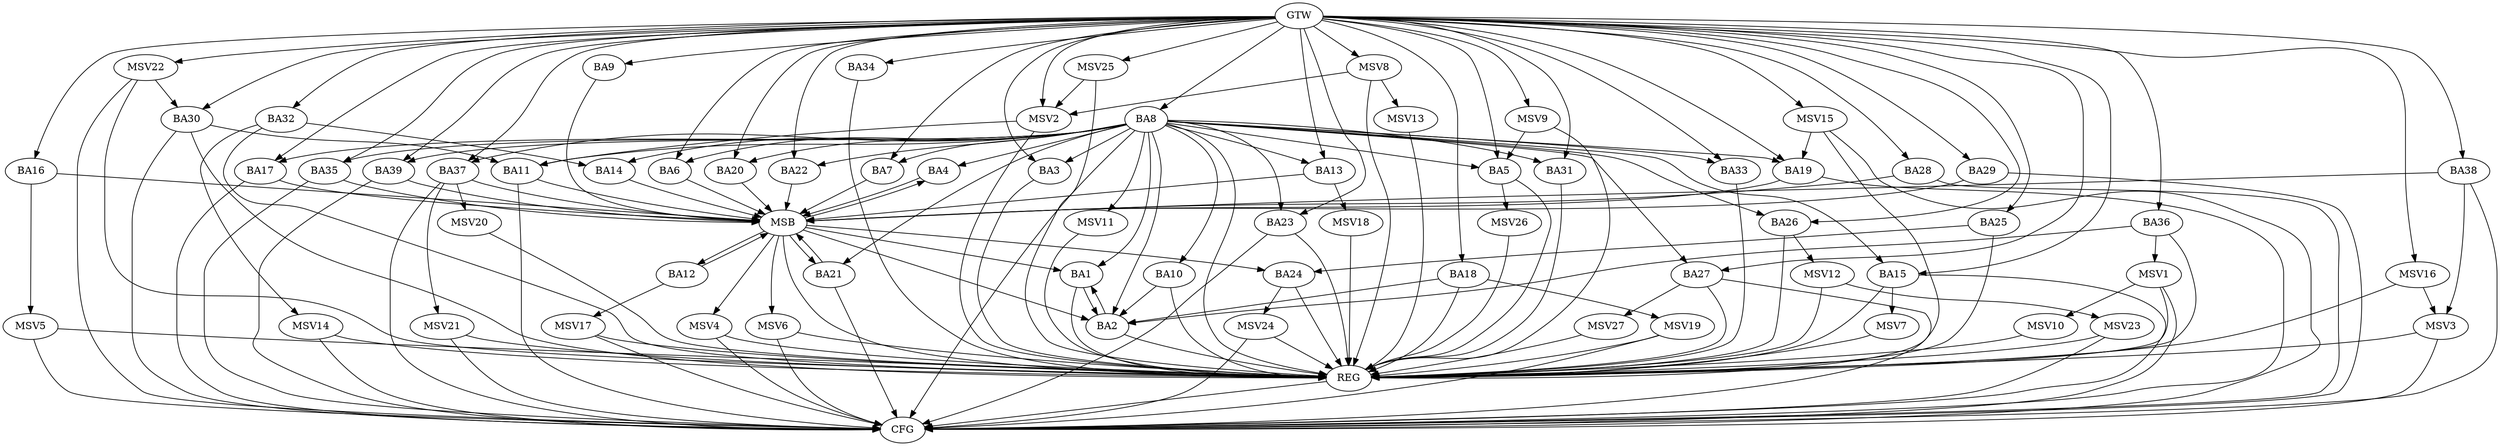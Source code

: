 strict digraph G {
  BA1 [ label="BA1" ];
  BA2 [ label="BA2" ];
  BA3 [ label="BA3" ];
  BA4 [ label="BA4" ];
  BA5 [ label="BA5" ];
  BA6 [ label="BA6" ];
  BA7 [ label="BA7" ];
  BA8 [ label="BA8" ];
  BA9 [ label="BA9" ];
  BA10 [ label="BA10" ];
  BA11 [ label="BA11" ];
  BA12 [ label="BA12" ];
  BA13 [ label="BA13" ];
  BA14 [ label="BA14" ];
  BA15 [ label="BA15" ];
  BA16 [ label="BA16" ];
  BA17 [ label="BA17" ];
  BA18 [ label="BA18" ];
  BA19 [ label="BA19" ];
  BA20 [ label="BA20" ];
  BA21 [ label="BA21" ];
  BA22 [ label="BA22" ];
  BA23 [ label="BA23" ];
  BA24 [ label="BA24" ];
  BA25 [ label="BA25" ];
  BA26 [ label="BA26" ];
  BA27 [ label="BA27" ];
  BA28 [ label="BA28" ];
  BA29 [ label="BA29" ];
  BA30 [ label="BA30" ];
  BA31 [ label="BA31" ];
  BA32 [ label="BA32" ];
  BA33 [ label="BA33" ];
  BA34 [ label="BA34" ];
  BA35 [ label="BA35" ];
  BA36 [ label="BA36" ];
  BA37 [ label="BA37" ];
  BA38 [ label="BA38" ];
  BA39 [ label="BA39" ];
  GTW [ label="GTW" ];
  REG [ label="REG" ];
  MSB [ label="MSB" ];
  CFG [ label="CFG" ];
  MSV1 [ label="MSV1" ];
  MSV2 [ label="MSV2" ];
  MSV3 [ label="MSV3" ];
  MSV4 [ label="MSV4" ];
  MSV5 [ label="MSV5" ];
  MSV6 [ label="MSV6" ];
  MSV7 [ label="MSV7" ];
  MSV8 [ label="MSV8" ];
  MSV9 [ label="MSV9" ];
  MSV10 [ label="MSV10" ];
  MSV11 [ label="MSV11" ];
  MSV12 [ label="MSV12" ];
  MSV13 [ label="MSV13" ];
  MSV14 [ label="MSV14" ];
  MSV15 [ label="MSV15" ];
  MSV16 [ label="MSV16" ];
  MSV17 [ label="MSV17" ];
  MSV18 [ label="MSV18" ];
  MSV19 [ label="MSV19" ];
  MSV20 [ label="MSV20" ];
  MSV21 [ label="MSV21" ];
  MSV22 [ label="MSV22" ];
  MSV23 [ label="MSV23" ];
  MSV24 [ label="MSV24" ];
  MSV25 [ label="MSV25" ];
  MSV26 [ label="MSV26" ];
  MSV27 [ label="MSV27" ];
  BA1 -> BA2;
  BA2 -> BA1;
  BA8 -> BA2;
  BA10 -> BA2;
  BA18 -> BA2;
  BA25 -> BA24;
  BA30 -> BA11;
  BA32 -> BA14;
  BA36 -> BA2;
  GTW -> BA3;
  GTW -> BA5;
  GTW -> BA6;
  GTW -> BA7;
  GTW -> BA8;
  GTW -> BA9;
  GTW -> BA13;
  GTW -> BA15;
  GTW -> BA16;
  GTW -> BA17;
  GTW -> BA18;
  GTW -> BA19;
  GTW -> BA20;
  GTW -> BA22;
  GTW -> BA23;
  GTW -> BA25;
  GTW -> BA26;
  GTW -> BA27;
  GTW -> BA28;
  GTW -> BA29;
  GTW -> BA30;
  GTW -> BA31;
  GTW -> BA32;
  GTW -> BA33;
  GTW -> BA34;
  GTW -> BA35;
  GTW -> BA36;
  GTW -> BA37;
  GTW -> BA38;
  GTW -> BA39;
  BA1 -> REG;
  BA2 -> REG;
  BA3 -> REG;
  BA5 -> REG;
  BA8 -> REG;
  BA10 -> REG;
  BA15 -> REG;
  BA18 -> REG;
  BA23 -> REG;
  BA24 -> REG;
  BA25 -> REG;
  BA26 -> REG;
  BA27 -> REG;
  BA30 -> REG;
  BA31 -> REG;
  BA32 -> REG;
  BA33 -> REG;
  BA34 -> REG;
  BA36 -> REG;
  BA4 -> MSB;
  MSB -> BA1;
  MSB -> REG;
  BA6 -> MSB;
  MSB -> BA2;
  BA7 -> MSB;
  BA9 -> MSB;
  MSB -> BA4;
  BA11 -> MSB;
  BA12 -> MSB;
  BA13 -> MSB;
  BA14 -> MSB;
  BA16 -> MSB;
  BA17 -> MSB;
  BA19 -> MSB;
  MSB -> BA12;
  BA20 -> MSB;
  BA21 -> MSB;
  BA22 -> MSB;
  BA28 -> MSB;
  BA29 -> MSB;
  MSB -> BA24;
  BA35 -> MSB;
  BA37 -> MSB;
  BA38 -> MSB;
  BA39 -> MSB;
  MSB -> BA21;
  BA38 -> CFG;
  BA35 -> CFG;
  BA23 -> CFG;
  BA15 -> CFG;
  BA30 -> CFG;
  BA8 -> CFG;
  BA21 -> CFG;
  BA27 -> CFG;
  BA39 -> CFG;
  BA28 -> CFG;
  BA29 -> CFG;
  BA17 -> CFG;
  BA37 -> CFG;
  BA11 -> CFG;
  BA19 -> CFG;
  REG -> CFG;
  BA8 -> BA11;
  BA8 -> BA15;
  BA8 -> BA26;
  BA8 -> BA13;
  BA8 -> BA39;
  BA8 -> BA6;
  BA8 -> BA21;
  BA8 -> BA23;
  BA8 -> BA20;
  BA8 -> BA4;
  BA8 -> BA33;
  BA8 -> BA22;
  BA8 -> BA1;
  BA8 -> BA27;
  BA8 -> BA3;
  BA8 -> BA19;
  BA8 -> BA7;
  BA8 -> BA14;
  BA8 -> BA31;
  BA8 -> BA35;
  BA8 -> BA37;
  BA8 -> BA5;
  BA8 -> BA17;
  BA8 -> BA10;
  BA36 -> MSV1;
  MSV1 -> REG;
  MSV1 -> CFG;
  MSV2 -> BA11;
  GTW -> MSV2;
  MSV2 -> REG;
  BA38 -> MSV3;
  MSV3 -> REG;
  MSV3 -> CFG;
  MSB -> MSV4;
  MSV4 -> REG;
  MSV4 -> CFG;
  BA16 -> MSV5;
  MSV5 -> REG;
  MSV5 -> CFG;
  MSB -> MSV6;
  MSV6 -> REG;
  MSV6 -> CFG;
  BA15 -> MSV7;
  MSV7 -> REG;
  MSV8 -> MSV2;
  GTW -> MSV8;
  MSV8 -> REG;
  MSV9 -> BA5;
  GTW -> MSV9;
  MSV9 -> REG;
  MSV1 -> MSV10;
  MSV10 -> REG;
  BA8 -> MSV11;
  MSV11 -> REG;
  BA26 -> MSV12;
  MSV12 -> REG;
  MSV8 -> MSV13;
  MSV13 -> REG;
  BA32 -> MSV14;
  MSV14 -> REG;
  MSV14 -> CFG;
  MSV15 -> BA19;
  GTW -> MSV15;
  MSV15 -> REG;
  MSV15 -> CFG;
  MSV16 -> MSV3;
  GTW -> MSV16;
  MSV16 -> REG;
  BA12 -> MSV17;
  MSV17 -> REG;
  MSV17 -> CFG;
  BA13 -> MSV18;
  MSV18 -> REG;
  BA18 -> MSV19;
  MSV19 -> REG;
  MSV19 -> CFG;
  BA37 -> MSV20;
  MSV20 -> REG;
  BA37 -> MSV21;
  MSV21 -> REG;
  MSV21 -> CFG;
  MSV22 -> BA30;
  GTW -> MSV22;
  MSV22 -> REG;
  MSV22 -> CFG;
  MSV12 -> MSV23;
  MSV23 -> REG;
  MSV23 -> CFG;
  BA24 -> MSV24;
  MSV24 -> REG;
  MSV24 -> CFG;
  MSV25 -> MSV2;
  GTW -> MSV25;
  MSV25 -> REG;
  BA5 -> MSV26;
  MSV26 -> REG;
  BA27 -> MSV27;
  MSV27 -> REG;
}
